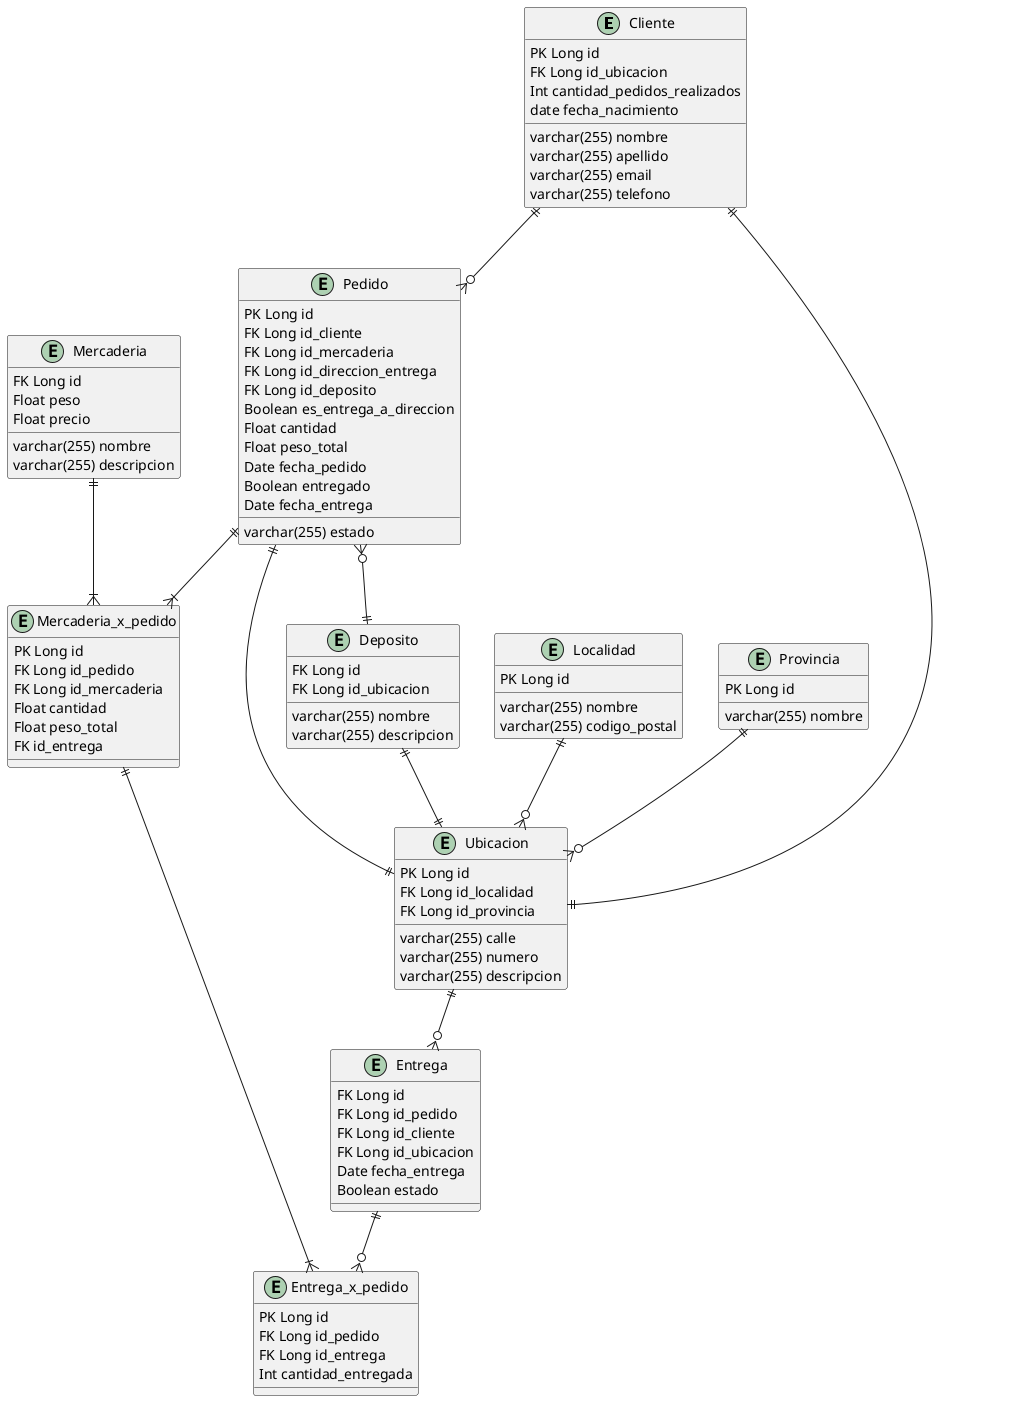@startuml

entity Cliente{
    PK Long id
    FK Long id_ubicacion
    Int cantidad_pedidos_realizados
    varchar(255) nombre
    varchar(255) apellido
    varchar(255) email
    varchar(255) telefono
    date fecha_nacimiento
}

entity Pedido{
    PK Long id
    FK Long id_cliente
    FK Long id_mercaderia
    FK Long id_direccion_entrega
    FK Long id_deposito
    Boolean es_entrega_a_direccion
    Float cantidad
    Float peso_total
    varchar(255) estado
    Date fecha_pedido
    Boolean entregado
    Date fecha_entrega
}

entity Mercaderia{
    FK Long id
    varchar(255) nombre
    varchar(255) descripcion
    Float peso
    Float precio
}


entity Entrega{
    FK Long id
    FK Long id_pedido
    FK Long id_cliente
    FK Long id_ubicacion
    Date fecha_entrega
    Boolean estado
}


entity Ubicacion{
    PK Long id
    FK Long id_localidad
    FK Long id_provincia
    varchar(255) calle
    varchar(255) numero
    varchar(255) descripcion
}

entity Deposito{
    FK Long id
    FK Long id_ubicacion
    varchar(255) nombre
    varchar(255) descripcion
}

entity Mercaderia_x_pedido{
PK Long id
    FK Long id_pedido
    FK Long id_mercaderia
    Float cantidad
    Float peso_total
    FK id_entrega
}

entity Entrega_x_pedido{
    PK Long id
    FK Long id_pedido
    FK Long id_entrega
    Int cantidad_entregada
}

entity Localidad{
    PK Long id
    varchar(255) nombre
    varchar(255) codigo_postal
}

entity Provincia{
    PK Long id
    varchar(255) nombre
}

Localidad ||--o{ Ubicacion
Provincia ||--o{ Ubicacion


Cliente ||--|| Ubicacion
Cliente ||--o{ Pedido

Mercaderia ||--|{ Mercaderia_x_pedido

Mercaderia_x_pedido ||--|{ Entrega_x_pedido

Pedido ||--|{ Mercaderia_x_pedido
Pedido }o--|| Deposito
Pedido ||--|| Ubicacion

Entrega ||--o{ Entrega_x_pedido

Deposito ||--|| Ubicacion
Ubicacion ||--o{ Entrega

@enduml

Entity01 }|..|| Entity02
Entity03 }o..o| Entity04
Entity05 ||--o{ Entity06
Entity07 |o--|| Entity08

entity Envio{
    PK Long id
    FK Long id_pedido
    Varchar(255) estado
}